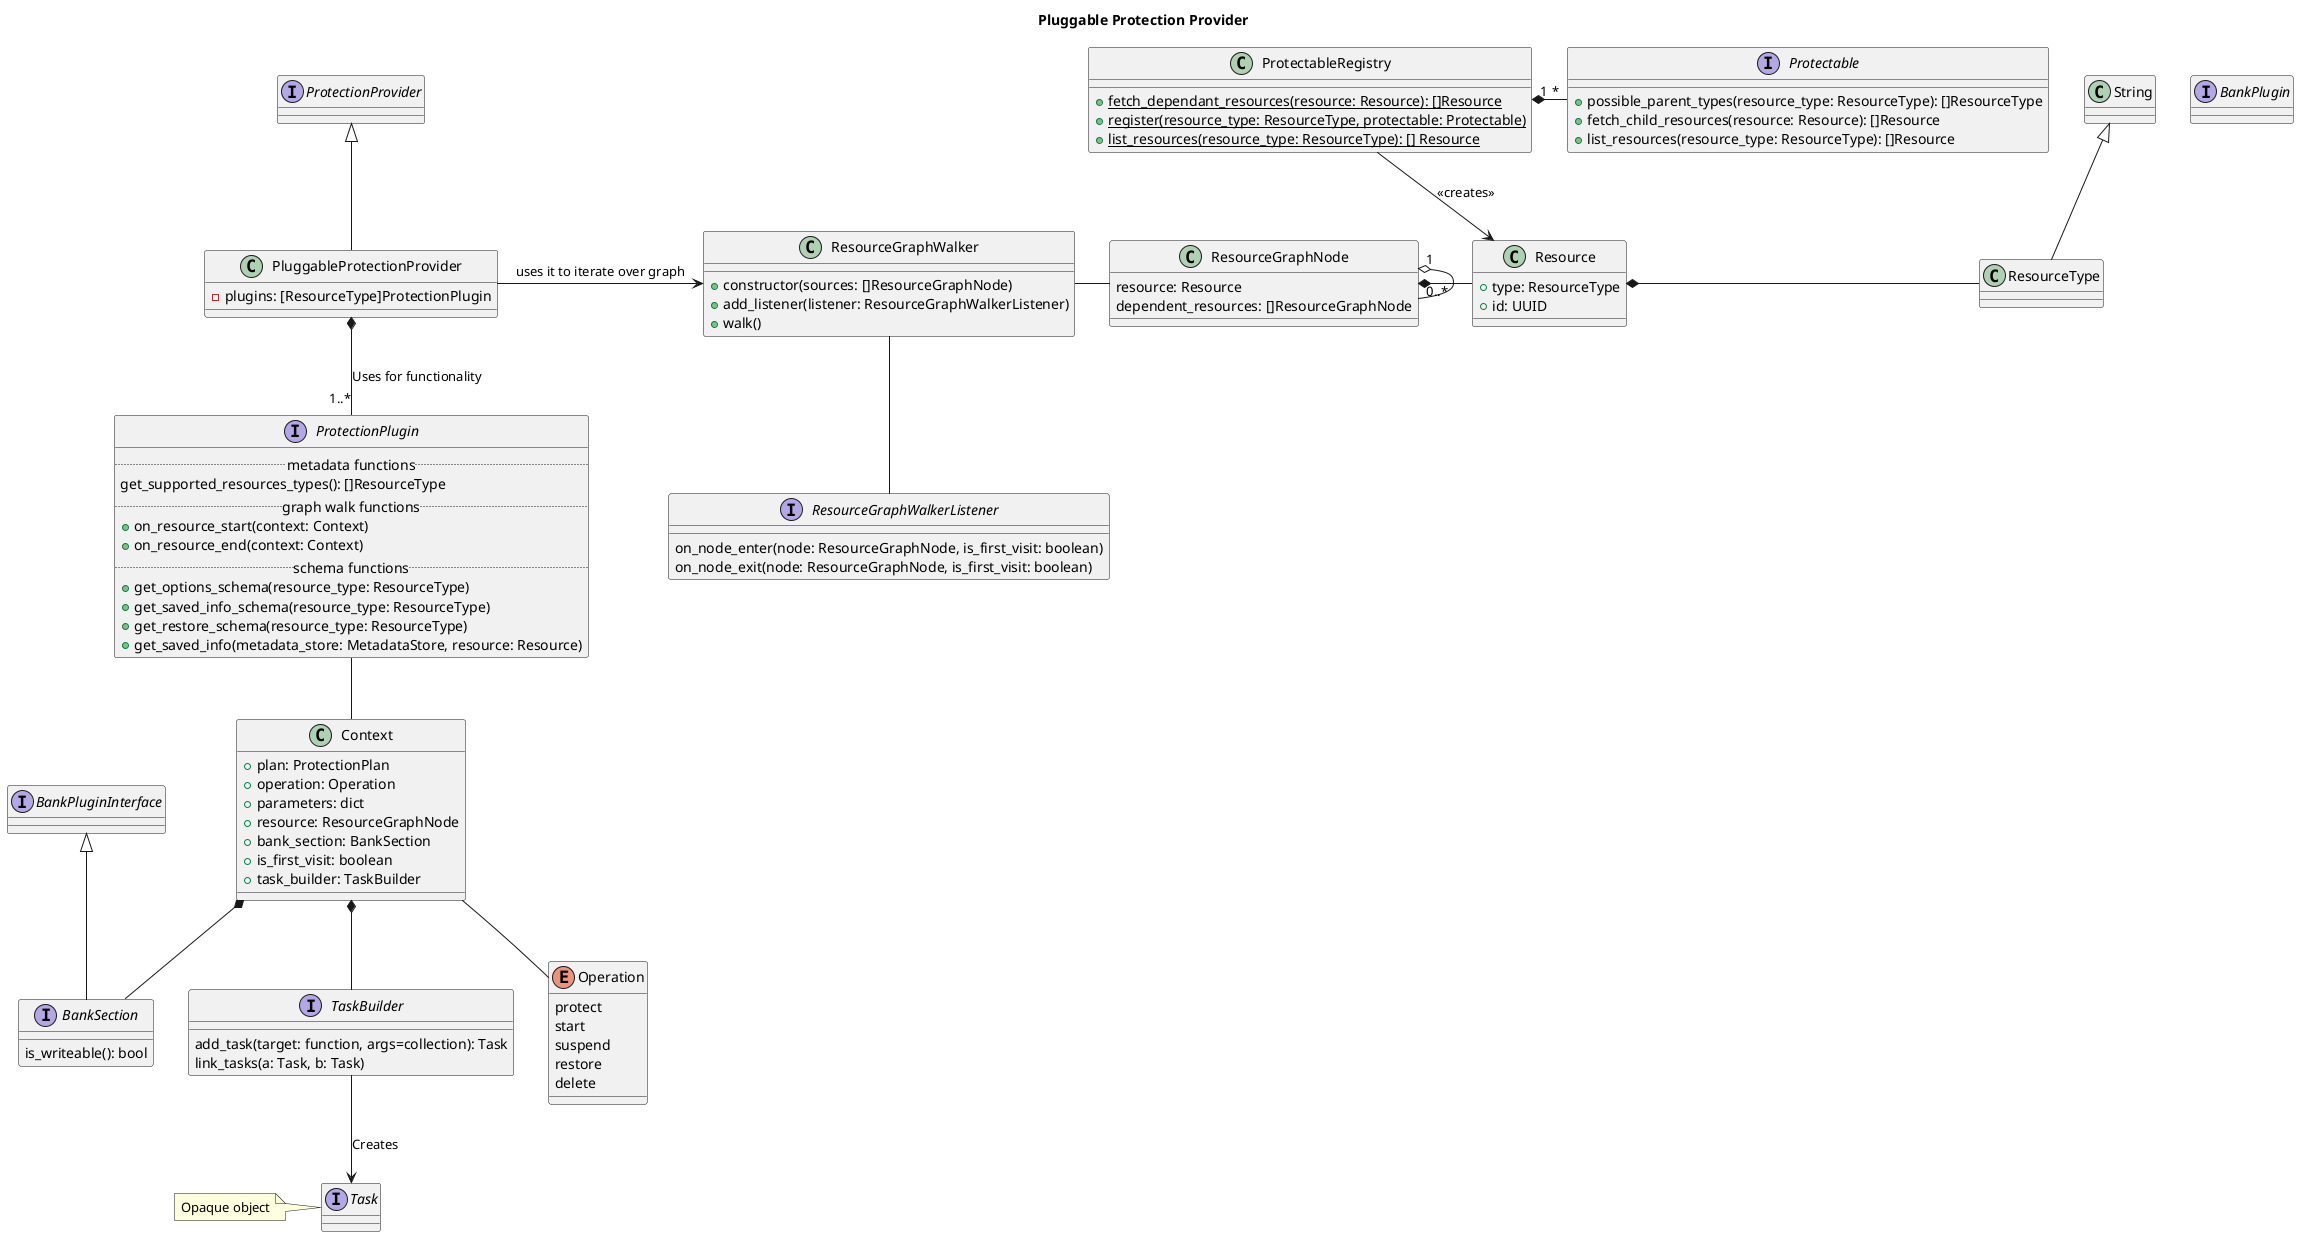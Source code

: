 @startuml

title Pluggable Protection Provider

class ResourceType extends String {

}

class Resource {
    +type: ResourceType
    +id: UUID
}

class ResourceGraphNode {
    resource: Resource
    dependent_resources: []ResourceGraphNode
}

ResourceGraphNode "1" o- "0..*" ResourceGraphNode

class ResourceGraphWalker {
    +constructor(sources: []ResourceGraphNode)
    +add_listener(listener: ResourceGraphWalkerListener)
    +walk()
}

ResourceGraphWalker -- ResourceGraphWalkerListener

interface ResourceGraphWalkerListener {
    on_node_enter(node: ResourceGraphNode, is_first_visit: boolean)
    on_node_exit(node: ResourceGraphNode, is_first_visit: boolean)
}

ResourceGraphNode *- Resource

class ProtectableRegistry {
    + {static} fetch_dependant_resources(resource: Resource): []Resource
    + {static} register(resource_type: ResourceType, protectable: Protectable)
    + {static} list_resources(resource_type: ResourceType): [] Resource
}

ProtectableRegistry --> Resource: <<creates>>

ProtectableRegistry "1" *- "*" Protectable

interface Protectable {
    + possible_parent_types(resource_type: ResourceType): []ResourceType
    + fetch_child_resources(resource: Resource): []Resource
    + list_resources(resource_type: ResourceType): []Resource
}

Resource *- ResourceType

enum Operation {
    protect
    start
    suspend
    restore
    delete
}

class Context {
    +plan: ProtectionPlan
    +operation: Operation
    +parameters: dict
    +resource: ResourceGraphNode
    +bank_section: BankSection
    +is_first_visit: boolean
    +task_builder: TaskBuilder
}

interface BankPlugin {

}

interface BankSection extends BankPluginInterface {
    is_writeable(): bool
}

Context *-- TaskBuilder
Context *-- BankSection

interface Task {

}

note left of Task
    Opaque object
end note

interface TaskBuilder {
    add_task(target: function, args=collection): Task
    link_tasks(a: Task, b: Task)
}

TaskBuilder --> Task: Creates

Context -- Operation

interface ProtectionPlugin {
    ..metadata functions..
    get_supported_resources_types(): []ResourceType
    ..graph walk functions..
    +on_resource_start(context: Context)
    +on_resource_end(context: Context)
    ..schema functions..
    +get_options_schema(resource_type: ResourceType)
    +get_saved_info_schema(resource_type: ResourceType)
    +get_restore_schema(resource_type: ResourceType)
    +get_saved_info(metadata_store: MetadataStore, resource: Resource)
}

ProtectionPlugin -- Context

interface ProtectionProvider {
}

class PluggableProtectionProvider extends ProtectionProvider {
    -plugins: [ResourceType]ProtectionPlugin
}

PluggableProtectionProvider *-- "1..*" ProtectionPlugin: Uses for functionality
PluggableProtectionProvider -> ResourceGraphWalker: uses it to iterate over graph
ResourceGraphWalker - ResourceGraphNode

@enduml
